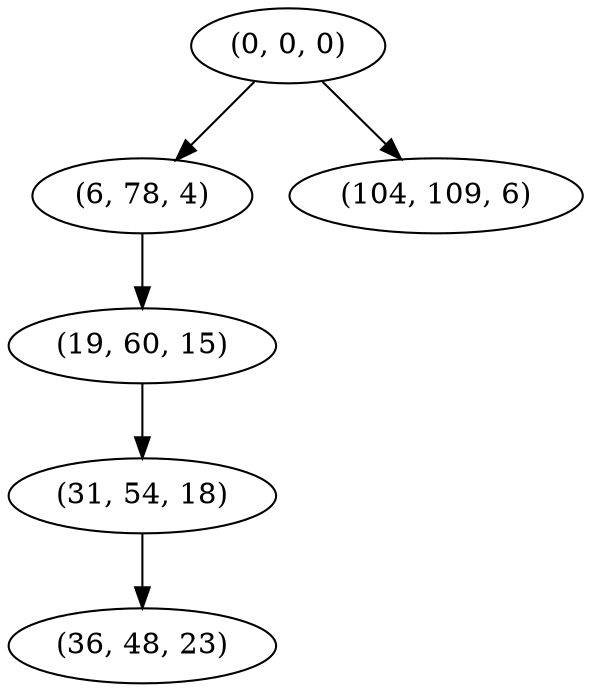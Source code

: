 digraph tree {
    "(0, 0, 0)";
    "(6, 78, 4)";
    "(19, 60, 15)";
    "(31, 54, 18)";
    "(36, 48, 23)";
    "(104, 109, 6)";
    "(0, 0, 0)" -> "(6, 78, 4)";
    "(0, 0, 0)" -> "(104, 109, 6)";
    "(6, 78, 4)" -> "(19, 60, 15)";
    "(19, 60, 15)" -> "(31, 54, 18)";
    "(31, 54, 18)" -> "(36, 48, 23)";
}
